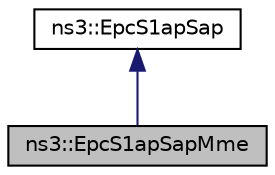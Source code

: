 digraph "ns3::EpcS1apSapMme"
{
 // LATEX_PDF_SIZE
  edge [fontname="Helvetica",fontsize="10",labelfontname="Helvetica",labelfontsize="10"];
  node [fontname="Helvetica",fontsize="10",shape=record];
  Node1 [label="ns3::EpcS1apSapMme",height=0.2,width=0.4,color="black", fillcolor="grey75", style="filled", fontcolor="black",tooltip="MME side of the S1-AP Service Access Point (SAP), provides the MME methods to be called when an S1-AP..."];
  Node2 -> Node1 [dir="back",color="midnightblue",fontsize="10",style="solid",fontname="Helvetica"];
  Node2 [label="ns3::EpcS1apSap",height=0.2,width=0.4,color="black", fillcolor="white", style="filled",URL="$classns3_1_1_epc_s1ap_sap.html",tooltip="Base class that defines EPC S1-AP Service Access Point (SAP) interface."];
}

